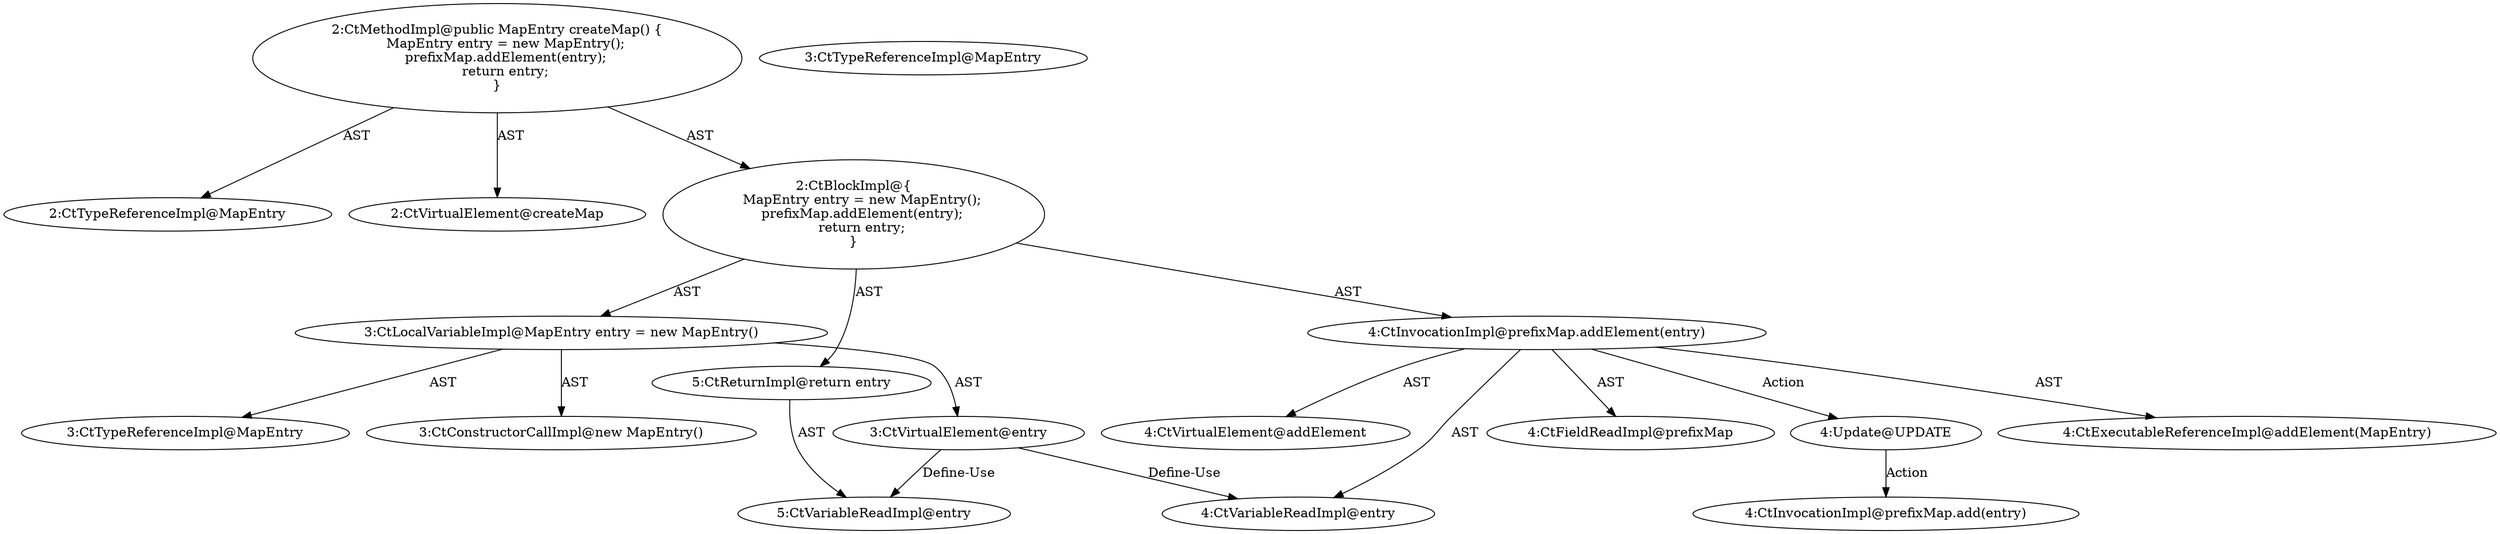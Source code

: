 digraph "createMap#?" {
0 [label="2:CtTypeReferenceImpl@MapEntry" shape=ellipse]
1 [label="2:CtVirtualElement@createMap" shape=ellipse]
2 [label="3:CtTypeReferenceImpl@MapEntry" shape=ellipse]
3 [label="3:CtTypeReferenceImpl@MapEntry" shape=ellipse]
4 [label="3:CtConstructorCallImpl@new MapEntry()" shape=ellipse]
5 [label="3:CtVirtualElement@entry" shape=ellipse]
6 [label="3:CtLocalVariableImpl@MapEntry entry = new MapEntry()" shape=ellipse]
7 [label="4:CtExecutableReferenceImpl@addElement(MapEntry)" shape=ellipse]
8 [label="4:CtVirtualElement@addElement" shape=ellipse]
9 [label="4:CtFieldReadImpl@prefixMap" shape=ellipse]
10 [label="4:CtVariableReadImpl@entry" shape=ellipse]
11 [label="4:CtInvocationImpl@prefixMap.addElement(entry)" shape=ellipse]
12 [label="5:CtVariableReadImpl@entry" shape=ellipse]
13 [label="5:CtReturnImpl@return entry" shape=ellipse]
14 [label="2:CtBlockImpl@\{
    MapEntry entry = new MapEntry();
    prefixMap.addElement(entry);
    return entry;
\}" shape=ellipse]
15 [label="2:CtMethodImpl@public MapEntry createMap() \{
    MapEntry entry = new MapEntry();
    prefixMap.addElement(entry);
    return entry;
\}" shape=ellipse]
16 [label="4:Update@UPDATE" shape=ellipse]
17 [label="4:CtInvocationImpl@prefixMap.add(entry)" shape=ellipse]
5 -> 10 [label="Define-Use"];
5 -> 12 [label="Define-Use"];
6 -> 5 [label="AST"];
6 -> 2 [label="AST"];
6 -> 4 [label="AST"];
11 -> 8 [label="AST"];
11 -> 9 [label="AST"];
11 -> 7 [label="AST"];
11 -> 10 [label="AST"];
11 -> 16 [label="Action"];
13 -> 12 [label="AST"];
14 -> 6 [label="AST"];
14 -> 11 [label="AST"];
14 -> 13 [label="AST"];
15 -> 1 [label="AST"];
15 -> 0 [label="AST"];
15 -> 14 [label="AST"];
16 -> 17 [label="Action"];
}